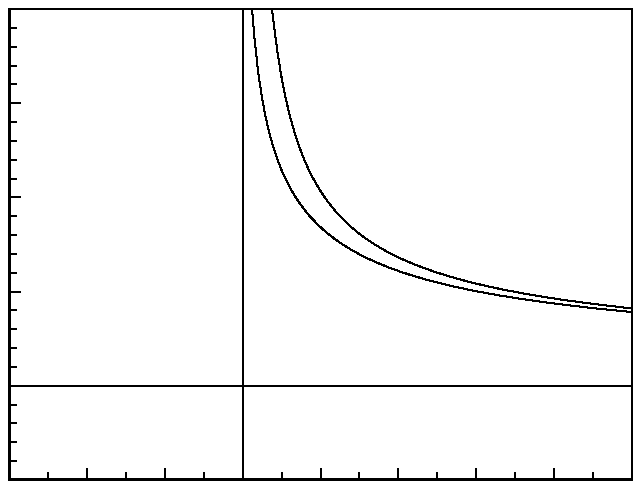 % pl02-06.mp, generated by Mfpic, v1.10 2012/12/03,
% from TeX source "ch02-06" on 2015/07/11 at 10:43
numeric mfpicversion; mfpicversion := 110;
if unknown mode: mode := localfont; fi
if unknown mag: mag := 1000/1000; fi
if unknown grafbase: input grafbase; fi

if unknown grafbaseversion: grafbaseversion := 0; fi
if grafbaseversion <> mfpicversion :
GBmsg "Bad mfpic installation: mfpic and grafbase versions do not match.";
fi

if unknown Apricot: input dvipsnam.mp; fi
verbatimtex
\relax 
\input mfpicdef.tex\relax 
\def \MFPeverylabel {}
etex;


%----------------------------<1>
unitlen := 1.0pt#;
xscale :=  1.0 ; yscale :=  1.0 ;
bounds ( -13.400,  225.091,  -10.500,  170.175);

beginmfpic(1); % line 1 in the TeX source. 
verbatimtex \relax \MFPbegingroup \font \MFPcfont =cmr10\relax etex;

resizedrawpen ( 1.000pt);

store (curpath)
drawn
polyline (false)
(( 0.000, 0.000),( 225.091, 0.000));

pickup pencircle scaled 0.700pt;
for x= 13.400 step 28.136 until 238.591:
draw(x, 10.500)*pt..(x, 14.500)*pt;
endfor;

pickup pencircle scaled 0.500pt;
for x= 27.468 step 14.068 until 238.591:
draw(x, 10.500)*pt..(x, 13.000)*pt;
endfor;

store (curpath)
drawn
polyline (false)
(( 0.000, 0.000),( 0.000, 170.175));

pickup pencircle scaled 0.700pt;
for x= 10.500 step 34.035 until 180.775:
draw( 13.400, x)*pt..( 17.400, x)*pt;
endfor;

pickup pencircle scaled 0.500pt;
for x= 10.500 step 6.807 until 180.775:
draw( 13.400, x)*pt..( 15.900, x)*pt;
endfor;

store (curpath)
drawn
polyline (false)
(( 0.000, 170.175),( 225.091, 170.175));

store (curpath)
drawn
polyline (false)
(( 225.091, 0.000),( 225.091, 170.175));

resizedrawpen ( 0.600pt);

store (curpath)
drawn
polyline (false)
(( 0.000, 34.035),( 225.091, 34.035));

store (curpath)
drawn
polyline (false)
(( 84.409, 0.000),( 84.409, 170.175));

resizedrawpen ( 0.500pt);

store (curpath)
drawn
curve (false)
(( 87.8017, 170.1750),( 88.5878, 160.6056),( 89.9807, 147.6467)
,( 91.3736, 138.1904),( 92.7665, 130.8618),( 94.1593, 124.9492)
,( 95.5522, 120.0389),( 96.9451, 115.8710),( 98.3380, 112.2722)
,( 99.7309, 109.1215),( 101.1238, 106.3318),( 102.5167, 103.8378)
,( 103.9096, 101.5902),( 105.3025, 99.5504),( 106.6954, 97.6878)
,( 108.0882, 95.9778),( 109.4811, 94.4006),( 112.2669, 91.5810)
,( 115.0527, 89.1269),( 117.8385, 86.9649),( 120.6243, 85.0411)
,( 123.4100, 83.3144),( 126.1958, 81.7532),( 128.9816, 80.3324)
,( 133.1603, 78.4219),( 137.3389, 76.7311),( 141.5176, 75.2207)
,( 145.6963, 73.8606),( 151.2678, 72.2411),( 156.8394, 70.8049)
,( 162.4109, 69.5198),( 169.3754, 68.0887),( 176.3398, 66.8181)
,( 184.6972, 65.4664),( 193.0545, 64.2695),( 202.8047, 63.0324)
,( 212.5550, 61.9359),( 223.6981, 60.8233),( 225.0910, 60.6934));

store (curpath)
drawn
curve (false)
(( 95.0280, 170.1750),( 95.5522, 165.5342),( 96.9451, 154.8536)
,( 98.3380, 146.1865),( 99.7309, 138.9953),( 101.1238, 132.9198)
,( 102.5167, 127.7096),( 103.9096, 123.1845),( 105.3025, 119.2120)
,( 106.6954, 115.6920),( 108.0882, 112.5476),( 109.4811, 109.7187)
,( 110.8740, 107.1574),( 112.2669, 104.8255),( 113.6598, 102.6916)
,( 115.0527, 100.7301),( 116.4456, 98.9196),( 117.8385, 97.2422)
,( 120.6243, 94.2286),( 123.4100, 91.5930),( 126.1958, 89.2642)
,( 128.9816, 87.1880),( 131.7674, 85.3229),( 134.5531, 83.6359)
,( 137.3389, 82.1008),( 141.5176, 80.0380),( 145.6963, 78.2144)
,( 149.8749, 76.5877),( 154.0536, 75.1253),( 159.6252, 73.3875)
,( 165.1967, 71.8500),( 170.7683, 70.4774),( 177.7327, 68.9527)
,( 184.6972, 67.6027),( 193.0545, 66.1705),( 201.4119, 64.9059)
,( 211.1621, 63.6025),( 220.9123, 62.4503),( 225.0910, 61.9959));

verbatimtex \relax \MFPendgroup  etex;
endmfpic; % (1) line 76 in the TeX source.
%------------------------------------------


%----------------------------<2>
unitlen := 1.0pt#;
xscale :=  1.0 ; yscale :=  1.0 ;
bounds ( -13.400,  225.091,  -10.500,  170.175);

beginmfpic(2); % line 77 in the TeX source. 
verbatimtex \relax \MFPbegingroup \font \MFPcfont =cmr10\relax etex;

store (curpath)
drawn
curve (false)
(( 0.0000, 23.6849),( 18.0073, 22.6135),( 36.0146, 21.2042)
,( 51.7709, 19.7430),( 58.5237, 19.2426),( 63.0255, 19.1225)
,( 65.2764, 19.1881),( 67.5273, 19.3825),( 69.7782, 19.7545)
,( 72.0291, 20.3699),( 74.2800, 21.3172),( 76.5309, 22.7156)
,( 78.7818, 24.7255),( 81.0328, 27.5631),( 83.2837, 31.5195)
,( 85.5346, 36.5505),( 87.7855, 40.5069),( 90.0364, 43.3445)
,( 92.2873, 45.3544),( 94.5382, 46.7528),( 96.7891, 47.7001)
,( 99.0400, 48.3155),( 101.2909, 48.6875),( 103.5418, 48.8819)
,( 105.7928, 48.9475),( 108.0437, 48.9204),( 110.2946, 48.8274)
,( 112.5455, 48.6884),( 114.7964, 48.5180),( 117.0473, 48.3270)
,( 119.2982, 48.1233),( 121.5491, 47.9126),( 123.8000, 47.6992)
,( 126.0509, 47.4860),( 130.5528, 47.0681),( 135.0546, 46.6689)
,( 141.8073, 46.1138),( 157.5637, 45.0204),( 171.0692, 44.2701)
,( 184.5746, 43.6489),( 200.3310, 43.0462),( 216.0873, 42.5424)
,( 225.0910, 42.2893));

verbatimtex \relax \MFPendgroup  etex;
endmfpic; % (2) line 93 in the TeX source.
%------------------------------------------


%----------------------------<3>
unitlen := 1.0pt#;
xscale :=  1.0 ; yscale :=  1.0 ;
bounds ( -13.400,  225.091,  -10.500,  170.175);

beginmfpic(3); % line 94 in the TeX source. 
verbatimtex \relax \MFPbegingroup \font \MFPcfont =cmr10\relax etex;

store (curpath)
drawn
curve (false)
(( 84.4091, 102.1050),( 85.8159, 95.7813),( 88.6296, 85.6035)
,( 90.0364, 81.5071),( 91.4432, 77.9425),( 92.8500, 74.8312)
,( 94.2569, 72.1069),( 95.6637, 69.7138),( 97.0705, 67.6046)
,( 98.4773, 65.7393),( 99.8841, 64.0838),( 101.2909, 62.6096)
,( 102.6978, 61.2919),( 104.1046, 60.1101),( 105.5114, 59.0462)
,( 106.9182, 58.0851),( 108.3250, 57.2139),( 109.7319, 56.4213)
,( 111.1387, 55.6978),( 112.5455, 55.0352),( 113.9523, 54.4263)
,( 115.3591, 53.8650),( 116.7659, 53.3460),( 118.1728, 52.8647)
,( 119.5796, 52.4171),( 120.9864, 51.9996),( 123.8000, 51.2435)
,( 126.6137, 50.5760),( 129.4273, 49.9817),( 132.2410, 49.4482)
,( 136.4614, 48.7415),( 140.6819, 48.1256),( 146.3091, 47.4152)
,( 151.9364, 46.8040),( 158.9705, 46.1474),( 166.0046, 45.5836)
,( 174.4455, 45.0016),( 184.2932, 44.4229),( 195.5478, 43.8623)
,( 208.2092, 43.3288),( 222.2774, 42.8275),( 225.0910, 42.7366));

verbatimtex \relax \MFPendgroup  etex;
endmfpic; % (3) line 109 in the TeX source.
%------------------------------------------


%----------------------------<4>
unitlen := 1.0pt#;
xscale :=  1.0 ; yscale :=  1.0 ;
bounds ( -13.400,  225.091,  -10.500,  170.175);

beginmfpic(4); % line 110 in the TeX source. 
verbatimtex \relax \MFPbegingroup \font \MFPcfont =cmr10\relax etex;

store (curpath)
drawn
curve (false)
(( 0.0000, 45.3794),( 9.2850, 46.0992),( 19.4141, 47.0683)
,( 27.8550, 48.0873),( 35.4518, 49.2496),( 42.2046, 50.5760)
,( 48.1132, 52.0808),( 53.1777, 53.7579),( 57.3982, 55.5606)
,( 60.7746, 57.3815),( 64.1509, 59.6713),( 66.6832, 61.8016)
,( 69.2155, 64.3996),( 70.9037, 66.4584),( 72.5918, 68.8384)
,( 74.2800, 71.6034),( 75.9682, 74.8312),( 76.8123, 76.6476)
,( 77.6564, 78.6169),( 78.5005, 80.7544),( 79.3446, 83.0770)
,( 80.1887, 85.6035),( 81.0328, 88.3546),( 81.8768, 91.3533)
,( 82.7209, 94.6252),( 83.5650, 98.1986),( 84.4091, 102.1050));

verbatimtex \relax \MFPendgroup  etex;
endmfpic; % (4) line 120 in the TeX source.
%------------------------------------------


end.
